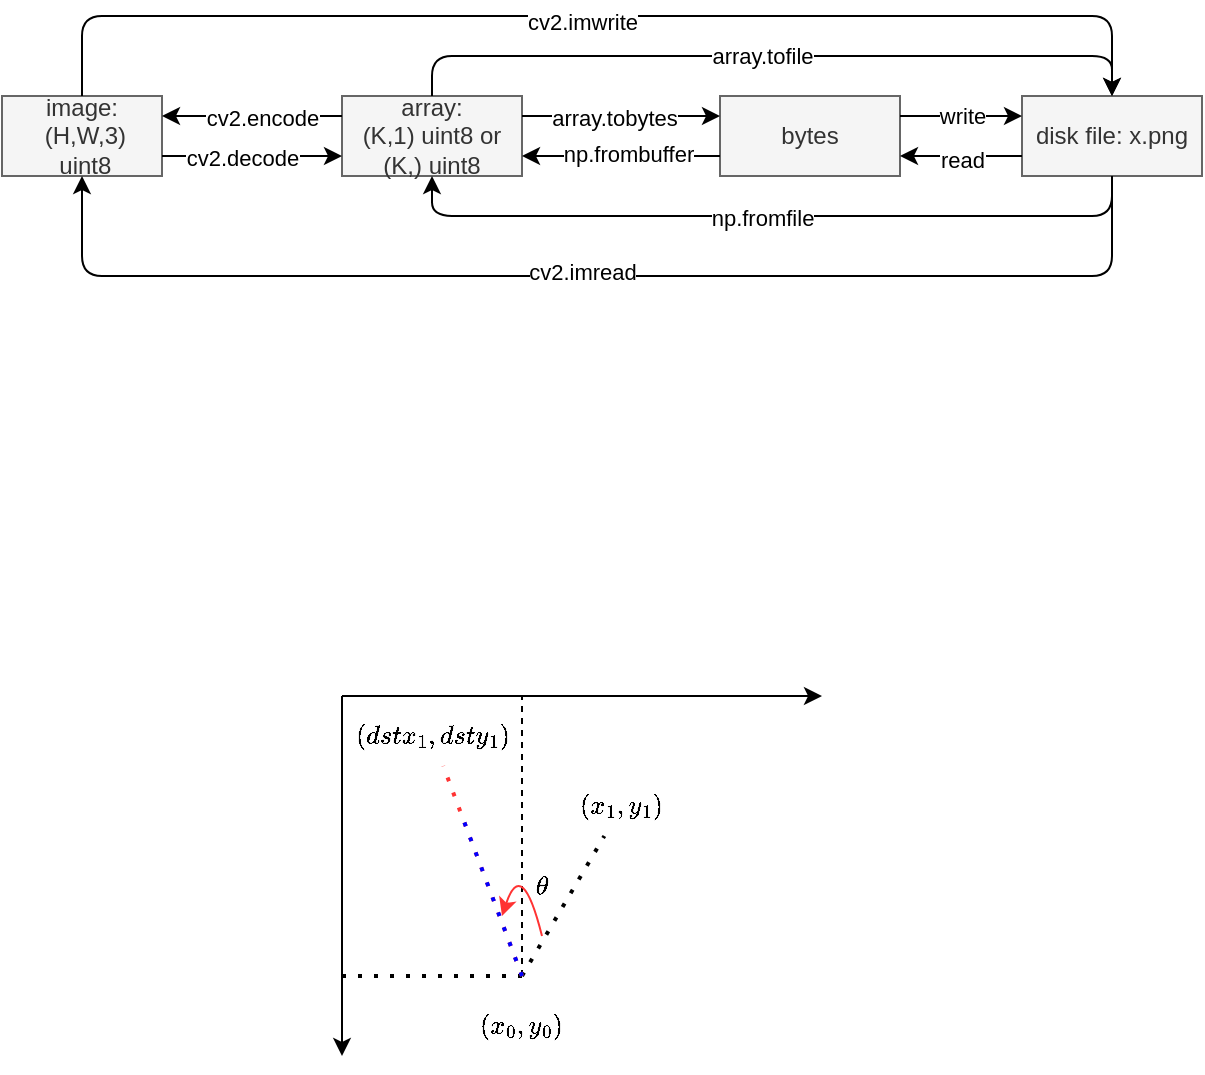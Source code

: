 <mxfile version="15.8.2" type="device"><diagram id="IgBuIWeZCa2NCN-N_ZEo" name="Page-1"><mxGraphModel dx="1209" dy="642" grid="1" gridSize="10" guides="1" tooltips="1" connect="1" arrows="1" fold="1" page="1" pageScale="1" pageWidth="827" pageHeight="1169" math="1" shadow="0"><root><mxCell id="0"/><mxCell id="1" parent="0"/><mxCell id="AXiCIdZHUC24xPtt2m6j-1" value="image:&lt;br&gt;&amp;nbsp;(H,W,3)&lt;br&gt;&amp;nbsp;uint8" style="text;html=1;strokeColor=#666666;fillColor=#f5f5f5;align=center;verticalAlign=middle;whiteSpace=wrap;rounded=0;fontColor=#333333;" parent="1" vertex="1"><mxGeometry x="10" y="310" width="80" height="40" as="geometry"/></mxCell><mxCell id="AXiCIdZHUC24xPtt2m6j-2" value="array: &lt;br&gt;(K,1) uint8 or &lt;br&gt;(K,) uint8" style="text;html=1;strokeColor=#666666;fillColor=#f5f5f5;align=center;verticalAlign=middle;whiteSpace=wrap;rounded=0;fontColor=#333333;" parent="1" vertex="1"><mxGeometry x="180" y="310" width="90" height="40" as="geometry"/></mxCell><mxCell id="AXiCIdZHUC24xPtt2m6j-3" value="bytes" style="text;html=1;strokeColor=#666666;fillColor=#f5f5f5;align=center;verticalAlign=middle;whiteSpace=wrap;rounded=0;fontColor=#333333;" parent="1" vertex="1"><mxGeometry x="369" y="310" width="90" height="40" as="geometry"/></mxCell><mxCell id="AXiCIdZHUC24xPtt2m6j-4" value="disk file: x.png" style="text;html=1;strokeColor=#666666;fillColor=#f5f5f5;align=center;verticalAlign=middle;whiteSpace=wrap;rounded=0;fontColor=#333333;" parent="1" vertex="1"><mxGeometry x="520" y="310" width="90" height="40" as="geometry"/></mxCell><mxCell id="AXiCIdZHUC24xPtt2m6j-5" value="" style="endArrow=classic;html=1;entryX=1;entryY=0.25;entryDx=0;entryDy=0;exitX=0;exitY=0.25;exitDx=0;exitDy=0;" parent="1" source="AXiCIdZHUC24xPtt2m6j-2" target="AXiCIdZHUC24xPtt2m6j-1" edge="1"><mxGeometry width="50" height="50" relative="1" as="geometry"><mxPoint x="390" y="350" as="sourcePoint"/><mxPoint x="440" y="300" as="targetPoint"/></mxGeometry></mxCell><mxCell id="AXiCIdZHUC24xPtt2m6j-6" value="cv2.encode" style="edgeLabel;html=1;align=center;verticalAlign=middle;resizable=0;points=[];" parent="AXiCIdZHUC24xPtt2m6j-5" vertex="1" connectable="0"><mxGeometry x="-0.281" y="1" relative="1" as="geometry"><mxPoint x="-8" as="offset"/></mxGeometry></mxCell><mxCell id="AXiCIdZHUC24xPtt2m6j-7" value="" style="endArrow=classic;html=1;exitX=1;exitY=0.75;exitDx=0;exitDy=0;entryX=0;entryY=0.75;entryDx=0;entryDy=0;" parent="1" source="AXiCIdZHUC24xPtt2m6j-1" target="AXiCIdZHUC24xPtt2m6j-2" edge="1"><mxGeometry width="50" height="50" relative="1" as="geometry"><mxPoint x="390" y="350" as="sourcePoint"/><mxPoint x="440" y="300" as="targetPoint"/></mxGeometry></mxCell><mxCell id="AXiCIdZHUC24xPtt2m6j-8" value="cv2.decode" style="edgeLabel;html=1;align=center;verticalAlign=middle;resizable=0;points=[];" parent="AXiCIdZHUC24xPtt2m6j-7" vertex="1" connectable="0"><mxGeometry x="-0.341" y="-1" relative="1" as="geometry"><mxPoint x="10" as="offset"/></mxGeometry></mxCell><mxCell id="AXiCIdZHUC24xPtt2m6j-11" value="" style="endArrow=classic;html=1;exitX=1;exitY=0.25;exitDx=0;exitDy=0;entryX=0;entryY=0.25;entryDx=0;entryDy=0;" parent="1" source="AXiCIdZHUC24xPtt2m6j-2" target="AXiCIdZHUC24xPtt2m6j-3" edge="1"><mxGeometry width="50" height="50" relative="1" as="geometry"><mxPoint x="390" y="350" as="sourcePoint"/><mxPoint x="440" y="300" as="targetPoint"/></mxGeometry></mxCell><mxCell id="AXiCIdZHUC24xPtt2m6j-12" value="array.tobytes" style="edgeLabel;html=1;align=center;verticalAlign=middle;resizable=0;points=[];" parent="AXiCIdZHUC24xPtt2m6j-11" vertex="1" connectable="0"><mxGeometry x="0.333" y="-1" relative="1" as="geometry"><mxPoint x="-20" as="offset"/></mxGeometry></mxCell><mxCell id="AXiCIdZHUC24xPtt2m6j-13" value="" style="endArrow=classic;html=1;entryX=1;entryY=0.75;entryDx=0;entryDy=0;exitX=0;exitY=0.75;exitDx=0;exitDy=0;" parent="1" source="AXiCIdZHUC24xPtt2m6j-3" target="AXiCIdZHUC24xPtt2m6j-2" edge="1"><mxGeometry width="50" height="50" relative="1" as="geometry"><mxPoint x="390" y="350" as="sourcePoint"/><mxPoint x="440" y="300" as="targetPoint"/></mxGeometry></mxCell><mxCell id="AXiCIdZHUC24xPtt2m6j-14" value="np.frombuffer" style="edgeLabel;html=1;align=center;verticalAlign=middle;resizable=0;points=[];" parent="AXiCIdZHUC24xPtt2m6j-13" vertex="1" connectable="0"><mxGeometry x="0.407" y="-1" relative="1" as="geometry"><mxPoint x="23" as="offset"/></mxGeometry></mxCell><mxCell id="AXiCIdZHUC24xPtt2m6j-15" value="" style="endArrow=classic;html=1;exitX=1;exitY=0.25;exitDx=0;exitDy=0;entryX=0;entryY=0.25;entryDx=0;entryDy=0;" parent="1" source="AXiCIdZHUC24xPtt2m6j-3" target="AXiCIdZHUC24xPtt2m6j-4" edge="1"><mxGeometry width="50" height="50" relative="1" as="geometry"><mxPoint x="390" y="350" as="sourcePoint"/><mxPoint x="440" y="300" as="targetPoint"/></mxGeometry></mxCell><mxCell id="AXiCIdZHUC24xPtt2m6j-16" value="write" style="edgeLabel;html=1;align=center;verticalAlign=middle;resizable=0;points=[];" parent="AXiCIdZHUC24xPtt2m6j-15" vertex="1" connectable="0"><mxGeometry x="0.399" y="-4" relative="1" as="geometry"><mxPoint x="-12" y="-4" as="offset"/></mxGeometry></mxCell><mxCell id="AXiCIdZHUC24xPtt2m6j-17" value="" style="endArrow=classic;html=1;exitX=0;exitY=0.75;exitDx=0;exitDy=0;entryX=1;entryY=0.75;entryDx=0;entryDy=0;" parent="1" source="AXiCIdZHUC24xPtt2m6j-4" target="AXiCIdZHUC24xPtt2m6j-3" edge="1"><mxGeometry width="50" height="50" relative="1" as="geometry"><mxPoint x="390" y="350" as="sourcePoint"/><mxPoint x="440" y="300" as="targetPoint"/></mxGeometry></mxCell><mxCell id="AXiCIdZHUC24xPtt2m6j-18" value="read" style="edgeLabel;html=1;align=center;verticalAlign=middle;resizable=0;points=[];" parent="AXiCIdZHUC24xPtt2m6j-17" vertex="1" connectable="0"><mxGeometry x="-0.399" y="2" relative="1" as="geometry"><mxPoint x="-12" as="offset"/></mxGeometry></mxCell><mxCell id="AXiCIdZHUC24xPtt2m6j-19" value="" style="endArrow=classic;html=1;exitX=0.5;exitY=0;exitDx=0;exitDy=0;entryX=0.5;entryY=0;entryDx=0;entryDy=0;" parent="1" source="AXiCIdZHUC24xPtt2m6j-1" target="AXiCIdZHUC24xPtt2m6j-4" edge="1"><mxGeometry width="50" height="50" relative="1" as="geometry"><mxPoint x="390" y="350" as="sourcePoint"/><mxPoint x="630" y="260" as="targetPoint"/><Array as="points"><mxPoint x="50" y="270"/><mxPoint x="565" y="270"/></Array></mxGeometry></mxCell><mxCell id="AXiCIdZHUC24xPtt2m6j-20" value="cv2.imwrite" style="edgeLabel;html=1;align=center;verticalAlign=middle;resizable=0;points=[];" parent="AXiCIdZHUC24xPtt2m6j-19" vertex="1" connectable="0"><mxGeometry x="-0.094" y="-3" relative="1" as="geometry"><mxPoint x="20" as="offset"/></mxGeometry></mxCell><mxCell id="AXiCIdZHUC24xPtt2m6j-23" value="" style="endArrow=classic;html=1;exitX=0.5;exitY=1;exitDx=0;exitDy=0;entryX=0.5;entryY=1;entryDx=0;entryDy=0;" parent="1" source="AXiCIdZHUC24xPtt2m6j-4" target="AXiCIdZHUC24xPtt2m6j-1" edge="1"><mxGeometry width="50" height="50" relative="1" as="geometry"><mxPoint x="390" y="350" as="sourcePoint"/><mxPoint x="80" y="400" as="targetPoint"/><Array as="points"><mxPoint x="565" y="400"/><mxPoint x="50" y="400"/></Array></mxGeometry></mxCell><mxCell id="AXiCIdZHUC24xPtt2m6j-24" value="cv2.imread" style="edgeLabel;html=1;align=center;verticalAlign=middle;resizable=0;points=[];" parent="AXiCIdZHUC24xPtt2m6j-23" vertex="1" connectable="0"><mxGeometry x="0.084" y="-2" relative="1" as="geometry"><mxPoint x="18" as="offset"/></mxGeometry></mxCell><mxCell id="AXiCIdZHUC24xPtt2m6j-25" value="" style="endArrow=classic;html=1;exitX=0.5;exitY=0;exitDx=0;exitDy=0;entryX=0.5;entryY=0;entryDx=0;entryDy=0;" parent="1" source="AXiCIdZHUC24xPtt2m6j-2" target="AXiCIdZHUC24xPtt2m6j-4" edge="1"><mxGeometry width="50" height="50" relative="1" as="geometry"><mxPoint x="390" y="350" as="sourcePoint"/><mxPoint x="590" y="290" as="targetPoint"/><Array as="points"><mxPoint x="225" y="290"/><mxPoint x="565" y="290"/></Array></mxGeometry></mxCell><mxCell id="AXiCIdZHUC24xPtt2m6j-26" value="array.tofile" style="edgeLabel;html=1;align=center;verticalAlign=middle;resizable=0;points=[];" parent="AXiCIdZHUC24xPtt2m6j-25" vertex="1" connectable="0"><mxGeometry x="0.098" relative="1" as="geometry"><mxPoint x="-24" as="offset"/></mxGeometry></mxCell><mxCell id="AXiCIdZHUC24xPtt2m6j-27" value="" style="endArrow=classic;html=1;entryX=0.5;entryY=1;entryDx=0;entryDy=0;exitX=0.5;exitY=1;exitDx=0;exitDy=0;" parent="1" source="AXiCIdZHUC24xPtt2m6j-4" target="AXiCIdZHUC24xPtt2m6j-2" edge="1"><mxGeometry width="50" height="50" relative="1" as="geometry"><mxPoint x="470" y="380" as="sourcePoint"/><mxPoint x="210" y="360" as="targetPoint"/><Array as="points"><mxPoint x="565" y="370"/><mxPoint x="225" y="370"/></Array></mxGeometry></mxCell><mxCell id="AXiCIdZHUC24xPtt2m6j-30" value="np.fromfile" style="edgeLabel;html=1;align=center;verticalAlign=middle;resizable=0;points=[];" parent="AXiCIdZHUC24xPtt2m6j-27" vertex="1" connectable="0"><mxGeometry x="0.086" y="1" relative="1" as="geometry"><mxPoint x="11" as="offset"/></mxGeometry></mxCell><mxCell id="H_PKkuj26gTMac0bx4R4-1" value="" style="endArrow=classic;html=1;rounded=0;" edge="1" parent="1"><mxGeometry width="50" height="50" relative="1" as="geometry"><mxPoint x="180" y="610" as="sourcePoint"/><mxPoint x="420" y="610" as="targetPoint"/></mxGeometry></mxCell><mxCell id="H_PKkuj26gTMac0bx4R4-2" value="" style="endArrow=classic;html=1;rounded=0;" edge="1" parent="1"><mxGeometry width="50" height="50" relative="1" as="geometry"><mxPoint x="180" y="610" as="sourcePoint"/><mxPoint x="180" y="790" as="targetPoint"/></mxGeometry></mxCell><mxCell id="H_PKkuj26gTMac0bx4R4-3" value="" style="endArrow=none;dashed=1;html=1;rounded=0;" edge="1" parent="1"><mxGeometry width="50" height="50" relative="1" as="geometry"><mxPoint x="270" y="750" as="sourcePoint"/><mxPoint x="270" y="610" as="targetPoint"/></mxGeometry></mxCell><mxCell id="H_PKkuj26gTMac0bx4R4-4" value="" style="endArrow=none;dashed=1;html=1;dashPattern=1 3;strokeWidth=2;rounded=0;startArrow=none;" edge="1" parent="1"><mxGeometry width="50" height="50" relative="1" as="geometry"><mxPoint x="270" y="750" as="sourcePoint"/><mxPoint x="270" y="750" as="targetPoint"/></mxGeometry></mxCell><mxCell id="H_PKkuj26gTMac0bx4R4-6" value="" style="endArrow=none;dashed=1;html=1;dashPattern=1 3;strokeWidth=2;rounded=0;" edge="1" parent="1"><mxGeometry width="50" height="50" relative="1" as="geometry"><mxPoint x="180" y="750" as="sourcePoint"/><mxPoint x="270" y="750" as="targetPoint"/></mxGeometry></mxCell><mxCell id="H_PKkuj26gTMac0bx4R4-7" value="$$(x_0, y_0)$$" style="text;html=1;strokeColor=none;fillColor=none;align=center;verticalAlign=middle;whiteSpace=wrap;rounded=0;fontSize=11;" vertex="1" parent="1"><mxGeometry x="240" y="760" width="60" height="30" as="geometry"/></mxCell><mxCell id="H_PKkuj26gTMac0bx4R4-9" value="" style="endArrow=none;dashed=1;html=1;dashPattern=1 3;strokeWidth=2;rounded=0;fontSize=11;" edge="1" parent="1" target="H_PKkuj26gTMac0bx4R4-12"><mxGeometry width="50" height="50" relative="1" as="geometry"><mxPoint x="270" y="750" as="sourcePoint"/><mxPoint x="320" y="660" as="targetPoint"/></mxGeometry></mxCell><mxCell id="H_PKkuj26gTMac0bx4R4-10" value="" style="endArrow=none;dashed=1;html=1;dashPattern=1 3;strokeWidth=2;rounded=0;fontSize=11;strokeColor=#FF3333;" edge="1" parent="1" target="H_PKkuj26gTMac0bx4R4-13"><mxGeometry width="50" height="50" relative="1" as="geometry"><mxPoint x="270" y="750" as="sourcePoint"/><mxPoint x="240" y="630" as="targetPoint"/></mxGeometry></mxCell><mxCell id="H_PKkuj26gTMac0bx4R4-11" value="" style="endArrow=none;dashed=1;html=1;dashPattern=1 3;strokeWidth=2;rounded=0;fontSize=11;strokeColor=#0000FF;" edge="1" parent="1"><mxGeometry width="50" height="50" relative="1" as="geometry"><mxPoint x="270" y="750" as="sourcePoint"/><mxPoint x="240" y="670" as="targetPoint"/></mxGeometry></mxCell><mxCell id="H_PKkuj26gTMac0bx4R4-12" value="$$(x_1,y_1)$$" style="text;html=1;strokeColor=none;fillColor=none;align=center;verticalAlign=middle;whiteSpace=wrap;rounded=0;fontSize=11;" vertex="1" parent="1"><mxGeometry x="290" y="650" width="60" height="30" as="geometry"/></mxCell><mxCell id="H_PKkuj26gTMac0bx4R4-13" value="$$(dstx_1,dsty_1)$$" style="text;html=1;strokeColor=none;fillColor=none;align=center;verticalAlign=middle;whiteSpace=wrap;rounded=0;fontSize=11;" vertex="1" parent="1"><mxGeometry x="195" y="615" width="60" height="30" as="geometry"/></mxCell><mxCell id="H_PKkuj26gTMac0bx4R4-17" value="" style="curved=1;endArrow=classic;html=1;rounded=0;fontSize=11;strokeColor=#FF3333;" edge="1" parent="1"><mxGeometry width="50" height="50" relative="1" as="geometry"><mxPoint x="280" y="730" as="sourcePoint"/><mxPoint x="260" y="720" as="targetPoint"/><Array as="points"><mxPoint x="270" y="690"/></Array></mxGeometry></mxCell><mxCell id="H_PKkuj26gTMac0bx4R4-19" value="$$\theta$$" style="text;html=1;strokeColor=none;fillColor=none;align=center;verticalAlign=middle;whiteSpace=wrap;rounded=0;fontSize=11;" vertex="1" parent="1"><mxGeometry x="250" y="690" width="60" height="30" as="geometry"/></mxCell></root></mxGraphModel></diagram></mxfile>